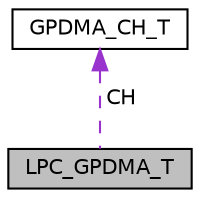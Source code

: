 digraph "LPC_GPDMA_T"
{
  edge [fontname="Helvetica",fontsize="10",labelfontname="Helvetica",labelfontsize="10"];
  node [fontname="Helvetica",fontsize="10",shape=record];
  Node1 [label="LPC_GPDMA_T",height=0.2,width=0.4,color="black", fillcolor="grey75", style="filled", fontcolor="black"];
  Node2 -> Node1 [dir="back",color="darkorchid3",fontsize="10",style="dashed",label=" CH" ,fontname="Helvetica"];
  Node2 [label="GPDMA_CH_T",height=0.2,width=0.4,color="black", fillcolor="white", style="filled",URL="$struct_g_p_d_m_a___c_h___t.html",tooltip="GPDMA Channel register block structure. "];
}
